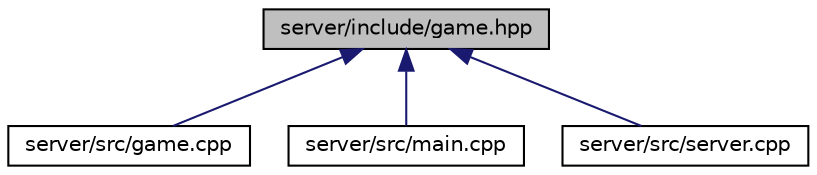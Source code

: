 digraph "server/include/game.hpp"
{
  edge [fontname="Helvetica",fontsize="10",labelfontname="Helvetica",labelfontsize="10"];
  node [fontname="Helvetica",fontsize="10",shape=record];
  Node17 [label="server/include/game.hpp",height=0.2,width=0.4,color="black", fillcolor="grey75", style="filled", fontcolor="black"];
  Node17 -> Node18 [dir="back",color="midnightblue",fontsize="10",style="solid",fontname="Helvetica"];
  Node18 [label="server/src/game.cpp",height=0.2,width=0.4,color="black", fillcolor="white", style="filled",URL="$game_8cpp.html"];
  Node17 -> Node19 [dir="back",color="midnightblue",fontsize="10",style="solid",fontname="Helvetica"];
  Node19 [label="server/src/main.cpp",height=0.2,width=0.4,color="black", fillcolor="white", style="filled",URL="$main_8cpp.html"];
  Node17 -> Node20 [dir="back",color="midnightblue",fontsize="10",style="solid",fontname="Helvetica"];
  Node20 [label="server/src/server.cpp",height=0.2,width=0.4,color="black", fillcolor="white", style="filled",URL="$server_8cpp.html"];
}
